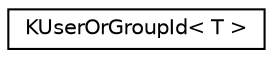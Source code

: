 digraph "Graphical Class Hierarchy"
{
  edge [fontname="Helvetica",fontsize="10",labelfontname="Helvetica",labelfontsize="10"];
  node [fontname="Helvetica",fontsize="10",shape=record];
  rankdir="LR";
  Node0 [label="KUserOrGroupId\< T \>",height=0.2,width=0.4,color="black", fillcolor="white", style="filled",URL="$structKUserOrGroupId.html",tooltip="A platform independent user or group ID. "];
}
